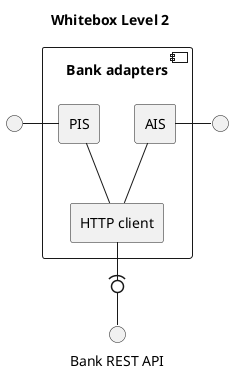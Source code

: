 @startuml

title Whitebox Level 2

component "Bank adapters\n" as r {
        rectangle "AIS" as ais
        rectangle "PIS" as pis
        rectangle "HTTP client" as http
 }

 interface "Bank REST API" as ba

 ais -right-() " "
 pis -left-() "  "
 ais -- http
 pis -- http
 http -(0- ba

@enduml
